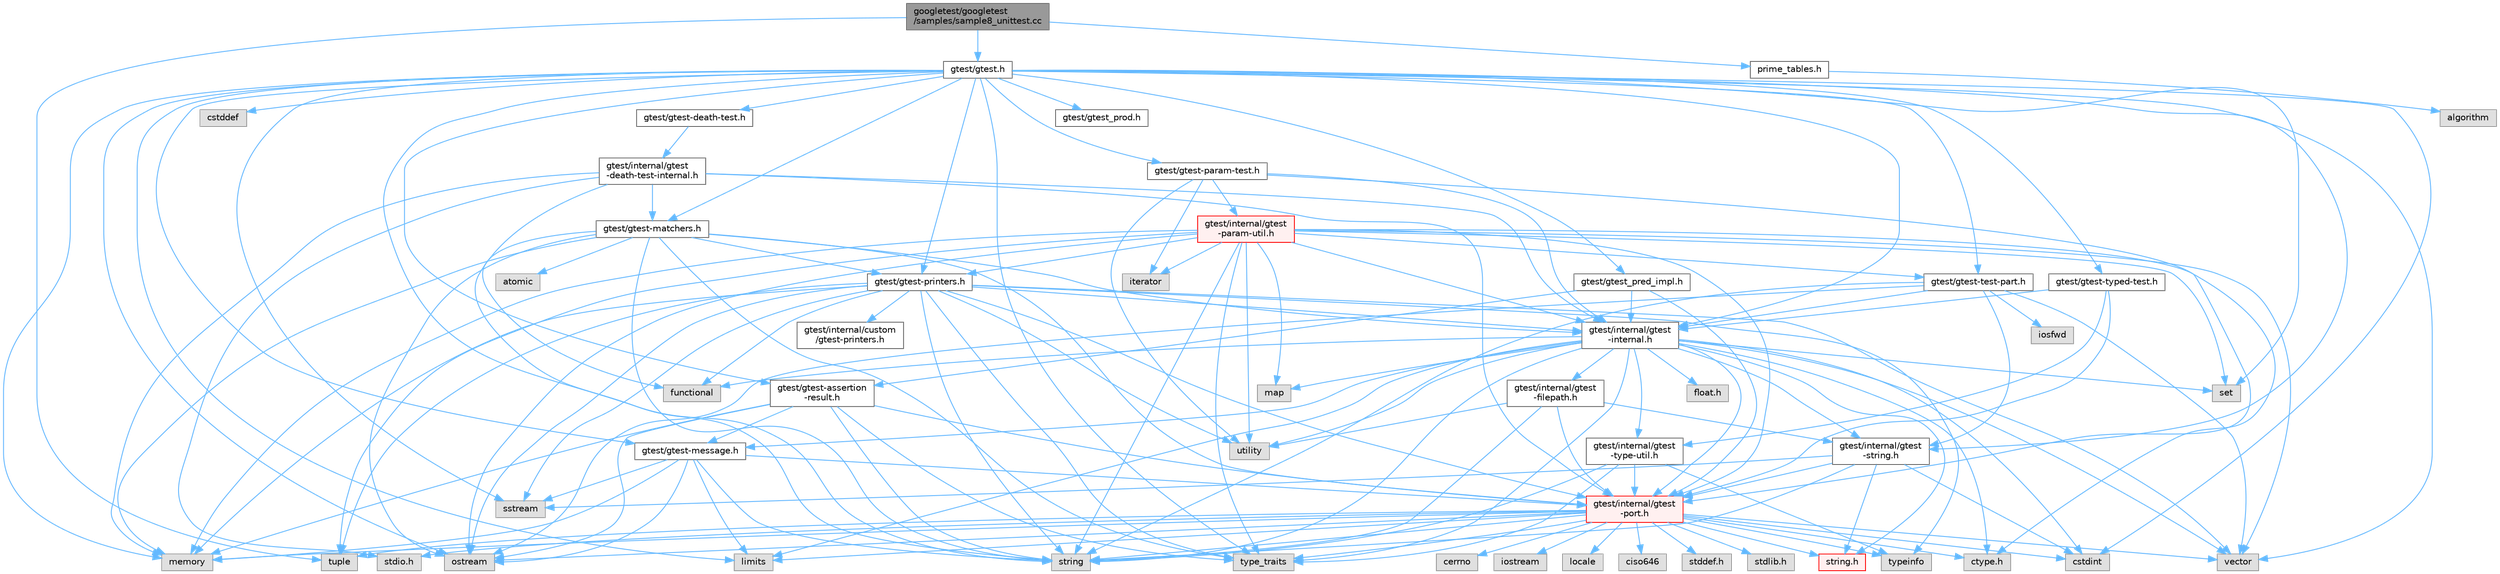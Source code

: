digraph "googletest/googletest/samples/sample8_unittest.cc"
{
 // LATEX_PDF_SIZE
  bgcolor="transparent";
  edge [fontname=Helvetica,fontsize=10,labelfontname=Helvetica,labelfontsize=10];
  node [fontname=Helvetica,fontsize=10,shape=box,height=0.2,width=0.4];
  Node1 [id="Node000001",label="googletest/googletest\l/samples/sample8_unittest.cc",height=0.2,width=0.4,color="gray40", fillcolor="grey60", style="filled", fontcolor="black",tooltip=" "];
  Node1 -> Node2 [id="edge1_Node000001_Node000002",color="steelblue1",style="solid",tooltip=" "];
  Node2 [id="Node000002",label="tuple",height=0.2,width=0.4,color="grey60", fillcolor="#E0E0E0", style="filled",tooltip=" "];
  Node1 -> Node3 [id="edge2_Node000001_Node000003",color="steelblue1",style="solid",tooltip=" "];
  Node3 [id="Node000003",label="prime_tables.h",height=0.2,width=0.4,color="grey40", fillcolor="white", style="filled",URL="$prime__tables_8h.html",tooltip=" "];
  Node3 -> Node4 [id="edge3_Node000003_Node000004",color="steelblue1",style="solid",tooltip=" "];
  Node4 [id="Node000004",label="algorithm",height=0.2,width=0.4,color="grey60", fillcolor="#E0E0E0", style="filled",tooltip=" "];
  Node1 -> Node5 [id="edge4_Node000001_Node000005",color="steelblue1",style="solid",tooltip=" "];
  Node5 [id="Node000005",label="gtest/gtest.h",height=0.2,width=0.4,color="grey40", fillcolor="white", style="filled",URL="$gtest_8h.html",tooltip=" "];
  Node5 -> Node6 [id="edge5_Node000005_Node000006",color="steelblue1",style="solid",tooltip=" "];
  Node6 [id="Node000006",label="cstddef",height=0.2,width=0.4,color="grey60", fillcolor="#E0E0E0", style="filled",tooltip=" "];
  Node5 -> Node7 [id="edge6_Node000005_Node000007",color="steelblue1",style="solid",tooltip=" "];
  Node7 [id="Node000007",label="cstdint",height=0.2,width=0.4,color="grey60", fillcolor="#E0E0E0", style="filled",tooltip=" "];
  Node5 -> Node8 [id="edge7_Node000005_Node000008",color="steelblue1",style="solid",tooltip=" "];
  Node8 [id="Node000008",label="limits",height=0.2,width=0.4,color="grey60", fillcolor="#E0E0E0", style="filled",tooltip=" "];
  Node5 -> Node9 [id="edge8_Node000005_Node000009",color="steelblue1",style="solid",tooltip=" "];
  Node9 [id="Node000009",label="memory",height=0.2,width=0.4,color="grey60", fillcolor="#E0E0E0", style="filled",tooltip=" "];
  Node5 -> Node10 [id="edge9_Node000005_Node000010",color="steelblue1",style="solid",tooltip=" "];
  Node10 [id="Node000010",label="ostream",height=0.2,width=0.4,color="grey60", fillcolor="#E0E0E0", style="filled",tooltip=" "];
  Node5 -> Node11 [id="edge10_Node000005_Node000011",color="steelblue1",style="solid",tooltip=" "];
  Node11 [id="Node000011",label="set",height=0.2,width=0.4,color="grey60", fillcolor="#E0E0E0", style="filled",tooltip=" "];
  Node5 -> Node12 [id="edge11_Node000005_Node000012",color="steelblue1",style="solid",tooltip=" "];
  Node12 [id="Node000012",label="sstream",height=0.2,width=0.4,color="grey60", fillcolor="#E0E0E0", style="filled",tooltip=" "];
  Node5 -> Node13 [id="edge12_Node000005_Node000013",color="steelblue1",style="solid",tooltip=" "];
  Node13 [id="Node000013",label="string",height=0.2,width=0.4,color="grey60", fillcolor="#E0E0E0", style="filled",tooltip=" "];
  Node5 -> Node14 [id="edge13_Node000005_Node000014",color="steelblue1",style="solid",tooltip=" "];
  Node14 [id="Node000014",label="type_traits",height=0.2,width=0.4,color="grey60", fillcolor="#E0E0E0", style="filled",tooltip=" "];
  Node5 -> Node15 [id="edge14_Node000005_Node000015",color="steelblue1",style="solid",tooltip=" "];
  Node15 [id="Node000015",label="vector",height=0.2,width=0.4,color="grey60", fillcolor="#E0E0E0", style="filled",tooltip=" "];
  Node5 -> Node16 [id="edge15_Node000005_Node000016",color="steelblue1",style="solid",tooltip=" "];
  Node16 [id="Node000016",label="gtest/gtest-assertion\l-result.h",height=0.2,width=0.4,color="grey40", fillcolor="white", style="filled",URL="$gtest-assertion-result_8h.html",tooltip=" "];
  Node16 -> Node9 [id="edge16_Node000016_Node000009",color="steelblue1",style="solid",tooltip=" "];
  Node16 -> Node10 [id="edge17_Node000016_Node000010",color="steelblue1",style="solid",tooltip=" "];
  Node16 -> Node13 [id="edge18_Node000016_Node000013",color="steelblue1",style="solid",tooltip=" "];
  Node16 -> Node14 [id="edge19_Node000016_Node000014",color="steelblue1",style="solid",tooltip=" "];
  Node16 -> Node17 [id="edge20_Node000016_Node000017",color="steelblue1",style="solid",tooltip=" "];
  Node17 [id="Node000017",label="gtest/gtest-message.h",height=0.2,width=0.4,color="grey40", fillcolor="white", style="filled",URL="$gtest-message_8h.html",tooltip=" "];
  Node17 -> Node8 [id="edge21_Node000017_Node000008",color="steelblue1",style="solid",tooltip=" "];
  Node17 -> Node9 [id="edge22_Node000017_Node000009",color="steelblue1",style="solid",tooltip=" "];
  Node17 -> Node10 [id="edge23_Node000017_Node000010",color="steelblue1",style="solid",tooltip=" "];
  Node17 -> Node12 [id="edge24_Node000017_Node000012",color="steelblue1",style="solid",tooltip=" "];
  Node17 -> Node13 [id="edge25_Node000017_Node000013",color="steelblue1",style="solid",tooltip=" "];
  Node17 -> Node18 [id="edge26_Node000017_Node000018",color="steelblue1",style="solid",tooltip=" "];
  Node18 [id="Node000018",label="gtest/internal/gtest\l-port.h",height=0.2,width=0.4,color="red", fillcolor="#FFF0F0", style="filled",URL="$gtest-port_8h.html",tooltip=" "];
  Node18 -> Node19 [id="edge27_Node000018_Node000019",color="steelblue1",style="solid",tooltip=" "];
  Node19 [id="Node000019",label="ciso646",height=0.2,width=0.4,color="grey60", fillcolor="#E0E0E0", style="filled",tooltip=" "];
  Node18 -> Node20 [id="edge28_Node000018_Node000020",color="steelblue1",style="solid",tooltip=" "];
  Node20 [id="Node000020",label="ctype.h",height=0.2,width=0.4,color="grey60", fillcolor="#E0E0E0", style="filled",tooltip=" "];
  Node18 -> Node21 [id="edge29_Node000018_Node000021",color="steelblue1",style="solid",tooltip=" "];
  Node21 [id="Node000021",label="stddef.h",height=0.2,width=0.4,color="grey60", fillcolor="#E0E0E0", style="filled",tooltip=" "];
  Node18 -> Node22 [id="edge30_Node000018_Node000022",color="steelblue1",style="solid",tooltip=" "];
  Node22 [id="Node000022",label="stdio.h",height=0.2,width=0.4,color="grey60", fillcolor="#E0E0E0", style="filled",tooltip=" "];
  Node18 -> Node23 [id="edge31_Node000018_Node000023",color="steelblue1",style="solid",tooltip=" "];
  Node23 [id="Node000023",label="stdlib.h",height=0.2,width=0.4,color="grey60", fillcolor="#E0E0E0", style="filled",tooltip=" "];
  Node18 -> Node24 [id="edge32_Node000018_Node000024",color="steelblue1",style="solid",tooltip=" "];
  Node24 [id="Node000024",label="string.h",height=0.2,width=0.4,color="red", fillcolor="#FFF0F0", style="filled",URL="$string_8h.html",tooltip=" "];
  Node18 -> Node34 [id="edge33_Node000018_Node000034",color="steelblue1",style="solid",tooltip=" "];
  Node34 [id="Node000034",label="cerrno",height=0.2,width=0.4,color="grey60", fillcolor="#E0E0E0", style="filled",tooltip=" "];
  Node18 -> Node7 [id="edge34_Node000018_Node000007",color="steelblue1",style="solid",tooltip=" "];
  Node18 -> Node35 [id="edge35_Node000018_Node000035",color="steelblue1",style="solid",tooltip=" "];
  Node35 [id="Node000035",label="iostream",height=0.2,width=0.4,color="grey60", fillcolor="#E0E0E0", style="filled",tooltip=" "];
  Node18 -> Node8 [id="edge36_Node000018_Node000008",color="steelblue1",style="solid",tooltip=" "];
  Node18 -> Node36 [id="edge37_Node000018_Node000036",color="steelblue1",style="solid",tooltip=" "];
  Node36 [id="Node000036",label="locale",height=0.2,width=0.4,color="grey60", fillcolor="#E0E0E0", style="filled",tooltip=" "];
  Node18 -> Node9 [id="edge38_Node000018_Node000009",color="steelblue1",style="solid",tooltip=" "];
  Node18 -> Node10 [id="edge39_Node000018_Node000010",color="steelblue1",style="solid",tooltip=" "];
  Node18 -> Node13 [id="edge40_Node000018_Node000013",color="steelblue1",style="solid",tooltip=" "];
  Node18 -> Node2 [id="edge41_Node000018_Node000002",color="steelblue1",style="solid",tooltip=" "];
  Node18 -> Node14 [id="edge42_Node000018_Node000014",color="steelblue1",style="solid",tooltip=" "];
  Node18 -> Node15 [id="edge43_Node000018_Node000015",color="steelblue1",style="solid",tooltip=" "];
  Node18 -> Node44 [id="edge44_Node000018_Node000044",color="steelblue1",style="solid",tooltip=" "];
  Node44 [id="Node000044",label="typeinfo",height=0.2,width=0.4,color="grey60", fillcolor="#E0E0E0", style="filled",tooltip=" "];
  Node16 -> Node18 [id="edge45_Node000016_Node000018",color="steelblue1",style="solid",tooltip=" "];
  Node5 -> Node45 [id="edge46_Node000005_Node000045",color="steelblue1",style="solid",tooltip=" "];
  Node45 [id="Node000045",label="gtest/gtest-death-test.h",height=0.2,width=0.4,color="grey40", fillcolor="white", style="filled",URL="$gtest-death-test_8h.html",tooltip=" "];
  Node45 -> Node46 [id="edge47_Node000045_Node000046",color="steelblue1",style="solid",tooltip=" "];
  Node46 [id="Node000046",label="gtest/internal/gtest\l-death-test-internal.h",height=0.2,width=0.4,color="grey40", fillcolor="white", style="filled",URL="$gtest-death-test-internal_8h.html",tooltip=" "];
  Node46 -> Node22 [id="edge48_Node000046_Node000022",color="steelblue1",style="solid",tooltip=" "];
  Node46 -> Node9 [id="edge49_Node000046_Node000009",color="steelblue1",style="solid",tooltip=" "];
  Node46 -> Node13 [id="edge50_Node000046_Node000013",color="steelblue1",style="solid",tooltip=" "];
  Node46 -> Node47 [id="edge51_Node000046_Node000047",color="steelblue1",style="solid",tooltip=" "];
  Node47 [id="Node000047",label="gtest/gtest-matchers.h",height=0.2,width=0.4,color="grey40", fillcolor="white", style="filled",URL="$gtest-matchers_8h.html",tooltip=" "];
  Node47 -> Node48 [id="edge52_Node000047_Node000048",color="steelblue1",style="solid",tooltip=" "];
  Node48 [id="Node000048",label="atomic",height=0.2,width=0.4,color="grey60", fillcolor="#E0E0E0", style="filled",tooltip=" "];
  Node47 -> Node49 [id="edge53_Node000047_Node000049",color="steelblue1",style="solid",tooltip=" "];
  Node49 [id="Node000049",label="functional",height=0.2,width=0.4,color="grey60", fillcolor="#E0E0E0", style="filled",tooltip=" "];
  Node47 -> Node9 [id="edge54_Node000047_Node000009",color="steelblue1",style="solid",tooltip=" "];
  Node47 -> Node10 [id="edge55_Node000047_Node000010",color="steelblue1",style="solid",tooltip=" "];
  Node47 -> Node13 [id="edge56_Node000047_Node000013",color="steelblue1",style="solid",tooltip=" "];
  Node47 -> Node14 [id="edge57_Node000047_Node000014",color="steelblue1",style="solid",tooltip=" "];
  Node47 -> Node50 [id="edge58_Node000047_Node000050",color="steelblue1",style="solid",tooltip=" "];
  Node50 [id="Node000050",label="gtest/gtest-printers.h",height=0.2,width=0.4,color="grey40", fillcolor="white", style="filled",URL="$gtest-printers_8h.html",tooltip=" "];
  Node50 -> Node49 [id="edge59_Node000050_Node000049",color="steelblue1",style="solid",tooltip=" "];
  Node50 -> Node9 [id="edge60_Node000050_Node000009",color="steelblue1",style="solid",tooltip=" "];
  Node50 -> Node10 [id="edge61_Node000050_Node000010",color="steelblue1",style="solid",tooltip=" "];
  Node50 -> Node12 [id="edge62_Node000050_Node000012",color="steelblue1",style="solid",tooltip=" "];
  Node50 -> Node13 [id="edge63_Node000050_Node000013",color="steelblue1",style="solid",tooltip=" "];
  Node50 -> Node2 [id="edge64_Node000050_Node000002",color="steelblue1",style="solid",tooltip=" "];
  Node50 -> Node14 [id="edge65_Node000050_Node000014",color="steelblue1",style="solid",tooltip=" "];
  Node50 -> Node44 [id="edge66_Node000050_Node000044",color="steelblue1",style="solid",tooltip=" "];
  Node50 -> Node29 [id="edge67_Node000050_Node000029",color="steelblue1",style="solid",tooltip=" "];
  Node29 [id="Node000029",label="utility",height=0.2,width=0.4,color="grey60", fillcolor="#E0E0E0", style="filled",tooltip=" "];
  Node50 -> Node15 [id="edge68_Node000050_Node000015",color="steelblue1",style="solid",tooltip=" "];
  Node50 -> Node51 [id="edge69_Node000050_Node000051",color="steelblue1",style="solid",tooltip=" "];
  Node51 [id="Node000051",label="gtest/internal/gtest\l-internal.h",height=0.2,width=0.4,color="grey40", fillcolor="white", style="filled",URL="$gtest-internal_8h.html",tooltip=" "];
  Node51 -> Node18 [id="edge70_Node000051_Node000018",color="steelblue1",style="solid",tooltip=" "];
  Node51 -> Node20 [id="edge71_Node000051_Node000020",color="steelblue1",style="solid",tooltip=" "];
  Node51 -> Node52 [id="edge72_Node000051_Node000052",color="steelblue1",style="solid",tooltip=" "];
  Node52 [id="Node000052",label="float.h",height=0.2,width=0.4,color="grey60", fillcolor="#E0E0E0", style="filled",tooltip=" "];
  Node51 -> Node24 [id="edge73_Node000051_Node000024",color="steelblue1",style="solid",tooltip=" "];
  Node51 -> Node7 [id="edge74_Node000051_Node000007",color="steelblue1",style="solid",tooltip=" "];
  Node51 -> Node49 [id="edge75_Node000051_Node000049",color="steelblue1",style="solid",tooltip=" "];
  Node51 -> Node8 [id="edge76_Node000051_Node000008",color="steelblue1",style="solid",tooltip=" "];
  Node51 -> Node53 [id="edge77_Node000051_Node000053",color="steelblue1",style="solid",tooltip=" "];
  Node53 [id="Node000053",label="map",height=0.2,width=0.4,color="grey60", fillcolor="#E0E0E0", style="filled",tooltip=" "];
  Node51 -> Node11 [id="edge78_Node000051_Node000011",color="steelblue1",style="solid",tooltip=" "];
  Node51 -> Node13 [id="edge79_Node000051_Node000013",color="steelblue1",style="solid",tooltip=" "];
  Node51 -> Node14 [id="edge80_Node000051_Node000014",color="steelblue1",style="solid",tooltip=" "];
  Node51 -> Node29 [id="edge81_Node000051_Node000029",color="steelblue1",style="solid",tooltip=" "];
  Node51 -> Node15 [id="edge82_Node000051_Node000015",color="steelblue1",style="solid",tooltip=" "];
  Node51 -> Node17 [id="edge83_Node000051_Node000017",color="steelblue1",style="solid",tooltip=" "];
  Node51 -> Node54 [id="edge84_Node000051_Node000054",color="steelblue1",style="solid",tooltip=" "];
  Node54 [id="Node000054",label="gtest/internal/gtest\l-filepath.h",height=0.2,width=0.4,color="grey40", fillcolor="white", style="filled",URL="$gtest-filepath_8h.html",tooltip=" "];
  Node54 -> Node13 [id="edge85_Node000054_Node000013",color="steelblue1",style="solid",tooltip=" "];
  Node54 -> Node29 [id="edge86_Node000054_Node000029",color="steelblue1",style="solid",tooltip=" "];
  Node54 -> Node18 [id="edge87_Node000054_Node000018",color="steelblue1",style="solid",tooltip=" "];
  Node54 -> Node55 [id="edge88_Node000054_Node000055",color="steelblue1",style="solid",tooltip=" "];
  Node55 [id="Node000055",label="gtest/internal/gtest\l-string.h",height=0.2,width=0.4,color="grey40", fillcolor="white", style="filled",URL="$gtest-string_8h.html",tooltip=" "];
  Node55 -> Node24 [id="edge89_Node000055_Node000024",color="steelblue1",style="solid",tooltip=" "];
  Node55 -> Node7 [id="edge90_Node000055_Node000007",color="steelblue1",style="solid",tooltip=" "];
  Node55 -> Node12 [id="edge91_Node000055_Node000012",color="steelblue1",style="solid",tooltip=" "];
  Node55 -> Node13 [id="edge92_Node000055_Node000013",color="steelblue1",style="solid",tooltip=" "];
  Node55 -> Node18 [id="edge93_Node000055_Node000018",color="steelblue1",style="solid",tooltip=" "];
  Node51 -> Node55 [id="edge94_Node000051_Node000055",color="steelblue1",style="solid",tooltip=" "];
  Node51 -> Node56 [id="edge95_Node000051_Node000056",color="steelblue1",style="solid",tooltip=" "];
  Node56 [id="Node000056",label="gtest/internal/gtest\l-type-util.h",height=0.2,width=0.4,color="grey40", fillcolor="white", style="filled",URL="$gtest-type-util_8h.html",tooltip=" "];
  Node56 -> Node13 [id="edge96_Node000056_Node000013",color="steelblue1",style="solid",tooltip=" "];
  Node56 -> Node14 [id="edge97_Node000056_Node000014",color="steelblue1",style="solid",tooltip=" "];
  Node56 -> Node44 [id="edge98_Node000056_Node000044",color="steelblue1",style="solid",tooltip=" "];
  Node56 -> Node18 [id="edge99_Node000056_Node000018",color="steelblue1",style="solid",tooltip=" "];
  Node50 -> Node18 [id="edge100_Node000050_Node000018",color="steelblue1",style="solid",tooltip=" "];
  Node50 -> Node57 [id="edge101_Node000050_Node000057",color="steelblue1",style="solid",tooltip=" "];
  Node57 [id="Node000057",label="gtest/internal/custom\l/gtest-printers.h",height=0.2,width=0.4,color="grey40", fillcolor="white", style="filled",URL="$internal_2custom_2gtest-printers_8h.html",tooltip=" "];
  Node47 -> Node51 [id="edge102_Node000047_Node000051",color="steelblue1",style="solid",tooltip=" "];
  Node47 -> Node18 [id="edge103_Node000047_Node000018",color="steelblue1",style="solid",tooltip=" "];
  Node46 -> Node51 [id="edge104_Node000046_Node000051",color="steelblue1",style="solid",tooltip=" "];
  Node46 -> Node18 [id="edge105_Node000046_Node000018",color="steelblue1",style="solid",tooltip=" "];
  Node5 -> Node47 [id="edge106_Node000005_Node000047",color="steelblue1",style="solid",tooltip=" "];
  Node5 -> Node17 [id="edge107_Node000005_Node000017",color="steelblue1",style="solid",tooltip=" "];
  Node5 -> Node58 [id="edge108_Node000005_Node000058",color="steelblue1",style="solid",tooltip=" "];
  Node58 [id="Node000058",label="gtest/gtest-param-test.h",height=0.2,width=0.4,color="grey40", fillcolor="white", style="filled",URL="$gtest-param-test_8h.html",tooltip=" "];
  Node58 -> Node30 [id="edge109_Node000058_Node000030",color="steelblue1",style="solid",tooltip=" "];
  Node30 [id="Node000030",label="iterator",height=0.2,width=0.4,color="grey60", fillcolor="#E0E0E0", style="filled",tooltip=" "];
  Node58 -> Node29 [id="edge110_Node000058_Node000029",color="steelblue1",style="solid",tooltip=" "];
  Node58 -> Node51 [id="edge111_Node000058_Node000051",color="steelblue1",style="solid",tooltip=" "];
  Node58 -> Node59 [id="edge112_Node000058_Node000059",color="steelblue1",style="solid",tooltip=" "];
  Node59 [id="Node000059",label="gtest/internal/gtest\l-param-util.h",height=0.2,width=0.4,color="red", fillcolor="#FFF0F0", style="filled",URL="$gtest-param-util_8h.html",tooltip=" "];
  Node59 -> Node20 [id="edge113_Node000059_Node000020",color="steelblue1",style="solid",tooltip=" "];
  Node59 -> Node30 [id="edge114_Node000059_Node000030",color="steelblue1",style="solid",tooltip=" "];
  Node59 -> Node53 [id="edge115_Node000059_Node000053",color="steelblue1",style="solid",tooltip=" "];
  Node59 -> Node9 [id="edge116_Node000059_Node000009",color="steelblue1",style="solid",tooltip=" "];
  Node59 -> Node10 [id="edge117_Node000059_Node000010",color="steelblue1",style="solid",tooltip=" "];
  Node59 -> Node11 [id="edge118_Node000059_Node000011",color="steelblue1",style="solid",tooltip=" "];
  Node59 -> Node13 [id="edge119_Node000059_Node000013",color="steelblue1",style="solid",tooltip=" "];
  Node59 -> Node2 [id="edge120_Node000059_Node000002",color="steelblue1",style="solid",tooltip=" "];
  Node59 -> Node14 [id="edge121_Node000059_Node000014",color="steelblue1",style="solid",tooltip=" "];
  Node59 -> Node29 [id="edge122_Node000059_Node000029",color="steelblue1",style="solid",tooltip=" "];
  Node59 -> Node15 [id="edge123_Node000059_Node000015",color="steelblue1",style="solid",tooltip=" "];
  Node59 -> Node50 [id="edge124_Node000059_Node000050",color="steelblue1",style="solid",tooltip=" "];
  Node59 -> Node62 [id="edge125_Node000059_Node000062",color="steelblue1",style="solid",tooltip=" "];
  Node62 [id="Node000062",label="gtest/gtest-test-part.h",height=0.2,width=0.4,color="grey40", fillcolor="white", style="filled",URL="$gtest-test-part_8h.html",tooltip=" "];
  Node62 -> Node63 [id="edge126_Node000062_Node000063",color="steelblue1",style="solid",tooltip=" "];
  Node63 [id="Node000063",label="iosfwd",height=0.2,width=0.4,color="grey60", fillcolor="#E0E0E0", style="filled",tooltip=" "];
  Node62 -> Node10 [id="edge127_Node000062_Node000010",color="steelblue1",style="solid",tooltip=" "];
  Node62 -> Node13 [id="edge128_Node000062_Node000013",color="steelblue1",style="solid",tooltip=" "];
  Node62 -> Node15 [id="edge129_Node000062_Node000015",color="steelblue1",style="solid",tooltip=" "];
  Node62 -> Node51 [id="edge130_Node000062_Node000051",color="steelblue1",style="solid",tooltip=" "];
  Node62 -> Node55 [id="edge131_Node000062_Node000055",color="steelblue1",style="solid",tooltip=" "];
  Node59 -> Node51 [id="edge132_Node000059_Node000051",color="steelblue1",style="solid",tooltip=" "];
  Node59 -> Node18 [id="edge133_Node000059_Node000018",color="steelblue1",style="solid",tooltip=" "];
  Node58 -> Node18 [id="edge134_Node000058_Node000018",color="steelblue1",style="solid",tooltip=" "];
  Node5 -> Node50 [id="edge135_Node000005_Node000050",color="steelblue1",style="solid",tooltip=" "];
  Node5 -> Node62 [id="edge136_Node000005_Node000062",color="steelblue1",style="solid",tooltip=" "];
  Node5 -> Node64 [id="edge137_Node000005_Node000064",color="steelblue1",style="solid",tooltip=" "];
  Node64 [id="Node000064",label="gtest/gtest-typed-test.h",height=0.2,width=0.4,color="grey40", fillcolor="white", style="filled",URL="$gtest-typed-test_8h.html",tooltip=" "];
  Node64 -> Node51 [id="edge138_Node000064_Node000051",color="steelblue1",style="solid",tooltip=" "];
  Node64 -> Node18 [id="edge139_Node000064_Node000018",color="steelblue1",style="solid",tooltip=" "];
  Node64 -> Node56 [id="edge140_Node000064_Node000056",color="steelblue1",style="solid",tooltip=" "];
  Node5 -> Node65 [id="edge141_Node000005_Node000065",color="steelblue1",style="solid",tooltip=" "];
  Node65 [id="Node000065",label="gtest/gtest_pred_impl.h",height=0.2,width=0.4,color="grey40", fillcolor="white", style="filled",URL="$gtest__pred__impl_8h.html",tooltip=" "];
  Node65 -> Node16 [id="edge142_Node000065_Node000016",color="steelblue1",style="solid",tooltip=" "];
  Node65 -> Node51 [id="edge143_Node000065_Node000051",color="steelblue1",style="solid",tooltip=" "];
  Node65 -> Node18 [id="edge144_Node000065_Node000018",color="steelblue1",style="solid",tooltip=" "];
  Node5 -> Node66 [id="edge145_Node000005_Node000066",color="steelblue1",style="solid",tooltip=" "];
  Node66 [id="Node000066",label="gtest/gtest_prod.h",height=0.2,width=0.4,color="grey40", fillcolor="white", style="filled",URL="$gtest__prod_8h.html",tooltip=" "];
  Node5 -> Node51 [id="edge146_Node000005_Node000051",color="steelblue1",style="solid",tooltip=" "];
  Node5 -> Node55 [id="edge147_Node000005_Node000055",color="steelblue1",style="solid",tooltip=" "];
}
